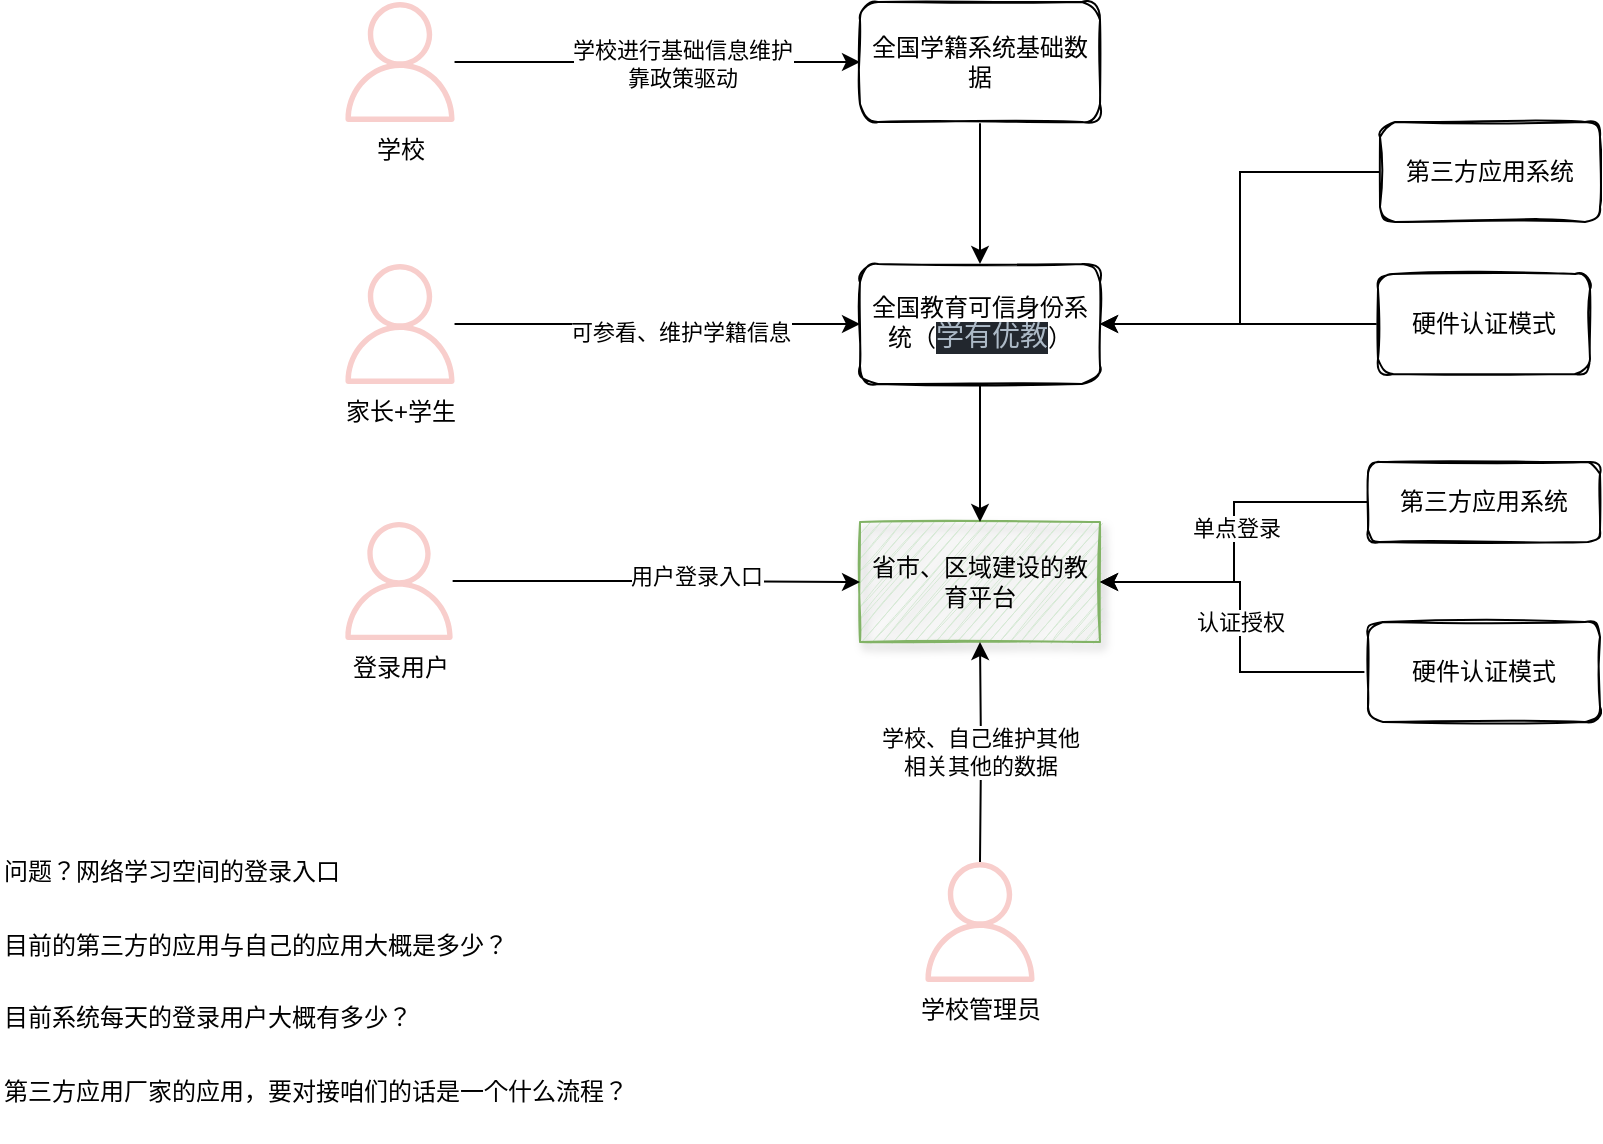 <mxfile>
    <diagram id="xT6pFtwLiGiTjBDU47YP" name="第 1 页">
        <mxGraphModel dx="1003" dy="499" grid="1" gridSize="10" guides="1" tooltips="1" connect="1" arrows="1" fold="1" page="1" pageScale="1" pageWidth="3300" pageHeight="4681" math="0" shadow="0">
            <root>
                <mxCell id="0"/>
                <mxCell id="1" parent="0"/>
                <mxCell id="G3k3rQtNmexxS5RkvfvI-2" value="省市、区域建设的教育平台" style="rounded=0;whiteSpace=wrap;html=1;sketch=1;shadow=1;fillColor=#d5e8d4;strokeColor=#82b366;" parent="1" vertex="1">
                    <mxGeometry x="730" y="490" width="120" height="60" as="geometry"/>
                </mxCell>
                <mxCell id="G3k3rQtNmexxS5RkvfvI-4" style="edgeStyle=orthogonalEdgeStyle;rounded=0;orthogonalLoop=1;jettySize=auto;html=1;startArrow=none;" parent="1" source="kojmYiY_IoEMQFduKIUS-7" target="G3k3rQtNmexxS5RkvfvI-2" edge="1">
                    <mxGeometry relative="1" as="geometry">
                        <mxPoint x="490" y="520" as="sourcePoint"/>
                    </mxGeometry>
                </mxCell>
                <mxCell id="G3k3rQtNmexxS5RkvfvI-5" value="用户登录入口" style="edgeLabel;html=1;align=center;verticalAlign=middle;resizable=0;points=[];" parent="G3k3rQtNmexxS5RkvfvI-4" vertex="1" connectable="0">
                    <mxGeometry x="0.197" y="3" relative="1" as="geometry">
                        <mxPoint as="offset"/>
                    </mxGeometry>
                </mxCell>
                <mxCell id="G3k3rQtNmexxS5RkvfvI-8" value="问题？网络学习空间的登录入口" style="text;html=1;strokeColor=none;fillColor=none;align=left;verticalAlign=middle;whiteSpace=wrap;rounded=0;flipH=1;flipV=1;" parent="1" vertex="1">
                    <mxGeometry x="300" y="640" width="320" height="50" as="geometry"/>
                </mxCell>
                <mxCell id="G3k3rQtNmexxS5RkvfvI-10" value="第三方应用厂家的应用，要对接咱们的话是一个什么流程？" style="text;html=1;strokeColor=none;fillColor=none;align=left;verticalAlign=middle;whiteSpace=wrap;rounded=0;flipH=1;flipV=1;" parent="1" vertex="1">
                    <mxGeometry x="300" y="750" width="320" height="50" as="geometry"/>
                </mxCell>
                <mxCell id="G3k3rQtNmexxS5RkvfvI-11" value="目前系统每天的登录用户大概有多少？" style="text;html=1;strokeColor=none;fillColor=none;align=left;verticalAlign=middle;whiteSpace=wrap;rounded=0;flipH=1;flipV=1;" parent="1" vertex="1">
                    <mxGeometry x="300" y="713" width="320" height="50" as="geometry"/>
                </mxCell>
                <mxCell id="G3k3rQtNmexxS5RkvfvI-12" value="目前的第三方的应用与自己的应用大概是多少？" style="text;html=1;strokeColor=none;fillColor=none;align=left;verticalAlign=middle;whiteSpace=wrap;rounded=0;flipH=1;flipV=1;" parent="1" vertex="1">
                    <mxGeometry x="300" y="677" width="320" height="50" as="geometry"/>
                </mxCell>
                <mxCell id="G3k3rQtNmexxS5RkvfvI-17" value="学校、自己维护其他&lt;br&gt;相关其他的数据" style="edgeStyle=orthogonalEdgeStyle;rounded=0;orthogonalLoop=1;jettySize=auto;html=1;exitX=0.5;exitY=0;exitDx=0;exitDy=0;exitPerimeter=0;" parent="1" target="G3k3rQtNmexxS5RkvfvI-2" edge="1">
                    <mxGeometry relative="1" as="geometry">
                        <mxPoint x="790" y="660" as="sourcePoint"/>
                    </mxGeometry>
                </mxCell>
                <mxCell id="G3k3rQtNmexxS5RkvfvI-19" style="edgeStyle=orthogonalEdgeStyle;rounded=0;orthogonalLoop=1;jettySize=auto;html=1;exitX=0;exitY=0.5;exitDx=0;exitDy=0;entryX=1;entryY=0.5;entryDx=0;entryDy=0;" parent="1" source="G3k3rQtNmexxS5RkvfvI-18" target="G3k3rQtNmexxS5RkvfvI-2" edge="1">
                    <mxGeometry relative="1" as="geometry"/>
                </mxCell>
                <mxCell id="G3k3rQtNmexxS5RkvfvI-20" value="单点登录" style="edgeLabel;html=1;align=center;verticalAlign=middle;resizable=0;points=[];" parent="G3k3rQtNmexxS5RkvfvI-19" vertex="1" connectable="0">
                    <mxGeometry x="-0.08" y="1" relative="1" as="geometry">
                        <mxPoint as="offset"/>
                    </mxGeometry>
                </mxCell>
                <mxCell id="G3k3rQtNmexxS5RkvfvI-18" value="第三方应用系统" style="rounded=1;whiteSpace=wrap;html=1;sketch=1;" parent="1" vertex="1">
                    <mxGeometry x="984" y="460" width="116" height="40" as="geometry"/>
                </mxCell>
                <mxCell id="kojmYiY_IoEMQFduKIUS-3" style="edgeStyle=orthogonalEdgeStyle;rounded=0;orthogonalLoop=1;jettySize=auto;html=1;exitX=0.5;exitY=1;exitDx=0;exitDy=0;" parent="1" source="kojmYiY_IoEMQFduKIUS-1" target="G3k3rQtNmexxS5RkvfvI-2" edge="1">
                    <mxGeometry relative="1" as="geometry"/>
                </mxCell>
                <mxCell id="kojmYiY_IoEMQFduKIUS-1" value="全国教育可信身份系统（&lt;span style=&quot;background-color: rgb(34, 39, 46); color: rgb(173, 186, 199); font-family: Consolas, &amp;quot;Courier New&amp;quot;, monospace; font-size: 14px;&quot;&gt;学有优教&lt;/span&gt;&lt;span style=&quot;background-color: initial;&quot;&gt;）&lt;/span&gt;" style="rounded=1;whiteSpace=wrap;html=1;sketch=1;" parent="1" vertex="1">
                    <mxGeometry x="730" y="361" width="120" height="60" as="geometry"/>
                </mxCell>
                <mxCell id="kojmYiY_IoEMQFduKIUS-7" value="登录用户" style="sketch=0;outlineConnect=0;fillColor=#f8cecc;strokeColor=#b85450;dashed=0;verticalLabelPosition=bottom;verticalAlign=top;align=center;html=1;fontSize=12;fontStyle=0;aspect=fixed;pointerEvents=1;shape=mxgraph.aws4.user;" parent="1" vertex="1">
                    <mxGeometry x="470" y="490" width="59" height="59" as="geometry"/>
                </mxCell>
                <mxCell id="kojmYiY_IoEMQFduKIUS-9" style="edgeStyle=orthogonalEdgeStyle;rounded=0;orthogonalLoop=1;jettySize=auto;html=1;exitX=0.5;exitY=1;exitDx=0;exitDy=0;" parent="1" source="kojmYiY_IoEMQFduKIUS-8" target="kojmYiY_IoEMQFduKIUS-1" edge="1">
                    <mxGeometry relative="1" as="geometry"/>
                </mxCell>
                <mxCell id="kojmYiY_IoEMQFduKIUS-8" value="全国学籍系统基础数据" style="rounded=1;whiteSpace=wrap;html=1;sketch=1;" parent="1" vertex="1">
                    <mxGeometry x="730" y="230" width="120" height="60" as="geometry"/>
                </mxCell>
                <mxCell id="kojmYiY_IoEMQFduKIUS-11" style="edgeStyle=orthogonalEdgeStyle;rounded=0;orthogonalLoop=1;jettySize=auto;html=1;entryX=0;entryY=0.5;entryDx=0;entryDy=0;" parent="1" source="kojmYiY_IoEMQFduKIUS-10" target="kojmYiY_IoEMQFduKIUS-8" edge="1">
                    <mxGeometry relative="1" as="geometry">
                        <mxPoint x="720" y="260" as="targetPoint"/>
                    </mxGeometry>
                </mxCell>
                <mxCell id="kojmYiY_IoEMQFduKIUS-12" value="学校进行基础信息维护&lt;br&gt;靠政策驱动" style="edgeLabel;html=1;align=center;verticalAlign=middle;resizable=0;points=[];" parent="kojmYiY_IoEMQFduKIUS-11" vertex="1" connectable="0">
                    <mxGeometry x="0.117" y="-1" relative="1" as="geometry">
                        <mxPoint as="offset"/>
                    </mxGeometry>
                </mxCell>
                <mxCell id="kojmYiY_IoEMQFduKIUS-10" value="学校" style="sketch=0;outlineConnect=0;fillColor=#f8cecc;strokeColor=#b85450;dashed=0;verticalLabelPosition=bottom;verticalAlign=top;align=center;html=1;fontSize=12;fontStyle=0;aspect=fixed;pointerEvents=1;shape=mxgraph.aws4.user;" parent="1" vertex="1">
                    <mxGeometry x="470" y="230" width="60" height="60" as="geometry"/>
                </mxCell>
                <mxCell id="kojmYiY_IoEMQFduKIUS-14" value="学校管理员" style="sketch=0;outlineConnect=0;fillColor=#f8cecc;strokeColor=#b85450;dashed=0;verticalLabelPosition=bottom;verticalAlign=top;align=center;html=1;fontSize=12;fontStyle=0;aspect=fixed;pointerEvents=1;shape=mxgraph.aws4.user;" parent="1" vertex="1">
                    <mxGeometry x="760" y="660" width="60" height="60" as="geometry"/>
                </mxCell>
                <mxCell id="kojmYiY_IoEMQFduKIUS-17" value="认证授权" style="edgeStyle=orthogonalEdgeStyle;rounded=0;orthogonalLoop=1;jettySize=auto;html=1;exitX=0;exitY=0.5;exitDx=0;exitDy=0;entryX=1;entryY=0.5;entryDx=0;entryDy=0;" parent="1" source="kojmYiY_IoEMQFduKIUS-15" target="G3k3rQtNmexxS5RkvfvI-2" edge="1">
                    <mxGeometry relative="1" as="geometry">
                        <Array as="points">
                            <mxPoint x="920" y="565"/>
                            <mxPoint x="920" y="520"/>
                        </Array>
                    </mxGeometry>
                </mxCell>
                <mxCell id="kojmYiY_IoEMQFduKIUS-15" value="硬件认证模式" style="rounded=1;whiteSpace=wrap;html=1;sketch=1;" parent="1" vertex="1">
                    <mxGeometry x="984" y="540" width="116" height="50" as="geometry"/>
                </mxCell>
                <mxCell id="kojmYiY_IoEMQFduKIUS-21" style="edgeStyle=orthogonalEdgeStyle;rounded=0;orthogonalLoop=1;jettySize=auto;html=1;" parent="1" source="kojmYiY_IoEMQFduKIUS-18" target="kojmYiY_IoEMQFduKIUS-1" edge="1">
                    <mxGeometry relative="1" as="geometry">
                        <mxPoint x="860" y="390" as="targetPoint"/>
                    </mxGeometry>
                </mxCell>
                <mxCell id="kojmYiY_IoEMQFduKIUS-18" value="硬件认证模式" style="rounded=1;whiteSpace=wrap;html=1;sketch=1;" parent="1" vertex="1">
                    <mxGeometry x="989" y="366" width="106" height="50" as="geometry"/>
                </mxCell>
                <mxCell id="kojmYiY_IoEMQFduKIUS-20" style="edgeStyle=orthogonalEdgeStyle;rounded=0;orthogonalLoop=1;jettySize=auto;html=1;entryX=0;entryY=0.5;entryDx=0;entryDy=0;" parent="1" source="kojmYiY_IoEMQFduKIUS-19" target="kojmYiY_IoEMQFduKIUS-1" edge="1">
                    <mxGeometry relative="1" as="geometry"/>
                </mxCell>
                <mxCell id="kojmYiY_IoEMQFduKIUS-22" value="可参看、维护学籍信息" style="edgeLabel;html=1;align=center;verticalAlign=middle;resizable=0;points=[];" parent="kojmYiY_IoEMQFduKIUS-20" vertex="1" connectable="0">
                    <mxGeometry x="0.109" y="-4" relative="1" as="geometry">
                        <mxPoint as="offset"/>
                    </mxGeometry>
                </mxCell>
                <mxCell id="kojmYiY_IoEMQFduKIUS-19" value="家长+学生" style="sketch=0;outlineConnect=0;fillColor=#f8cecc;strokeColor=#b85450;dashed=0;verticalLabelPosition=bottom;verticalAlign=top;align=center;html=1;fontSize=12;fontStyle=0;aspect=fixed;pointerEvents=1;shape=mxgraph.aws4.user;" parent="1" vertex="1">
                    <mxGeometry x="470" y="361" width="60" height="60" as="geometry"/>
                </mxCell>
                <mxCell id="l-Y4hWKoYYoWmdVS6D91-2" style="edgeStyle=orthogonalEdgeStyle;rounded=0;orthogonalLoop=1;jettySize=auto;html=1;entryX=1;entryY=0.5;entryDx=0;entryDy=0;" parent="1" source="l-Y4hWKoYYoWmdVS6D91-1" target="kojmYiY_IoEMQFduKIUS-1" edge="1">
                    <mxGeometry relative="1" as="geometry"/>
                </mxCell>
                <mxCell id="l-Y4hWKoYYoWmdVS6D91-1" value="第三方应用系统" style="rounded=1;whiteSpace=wrap;html=1;sketch=1;" parent="1" vertex="1">
                    <mxGeometry x="990" y="290" width="110" height="50" as="geometry"/>
                </mxCell>
            </root>
        </mxGraphModel>
    </diagram>
</mxfile>